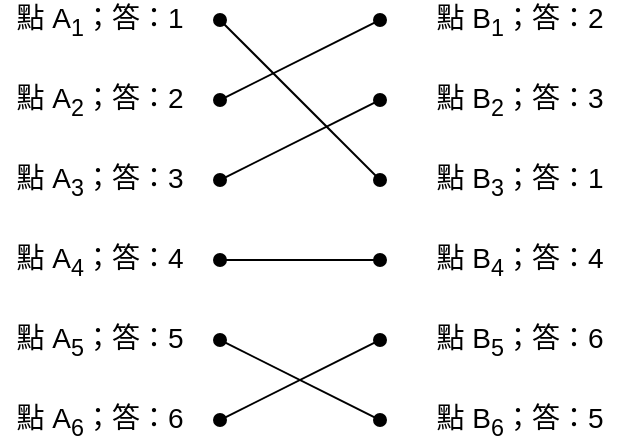 <mxfile version="12.6.6" type="google"><diagram id="uwASiO16FKeKLolzzOz4" name="第1頁"><mxGraphModel dx="716" dy="378" grid="1" gridSize="10" guides="1" tooltips="1" connect="1" arrows="1" fold="1" page="1" pageScale="1" pageWidth="850" pageHeight="1100" math="0" shadow="0"><root><mxCell id="0"/><mxCell id="1" parent="0"/><mxCell id="J35Ce5vLHMilJ42mG8Xv-1" value="" style="endArrow=oval;html=1;startArrow=oval;startFill=1;endFill=1;" edge="1" parent="1"><mxGeometry width="50" height="50" relative="1" as="geometry"><mxPoint x="240" y="120" as="sourcePoint"/><mxPoint x="320" y="200" as="targetPoint"/></mxGeometry></mxCell><mxCell id="J35Ce5vLHMilJ42mG8Xv-2" value="" style="endArrow=oval;html=1;startArrow=oval;startFill=1;endFill=1;" edge="1" parent="1"><mxGeometry width="50" height="50" relative="1" as="geometry"><mxPoint x="240" y="160" as="sourcePoint"/><mxPoint x="320" y="120" as="targetPoint"/></mxGeometry></mxCell><mxCell id="J35Ce5vLHMilJ42mG8Xv-3" value="" style="endArrow=oval;html=1;startArrow=oval;startFill=1;endFill=1;" edge="1" parent="1"><mxGeometry width="50" height="50" relative="1" as="geometry"><mxPoint x="240" y="200" as="sourcePoint"/><mxPoint x="320" y="160" as="targetPoint"/></mxGeometry></mxCell><mxCell id="J35Ce5vLHMilJ42mG8Xv-4" value="" style="endArrow=oval;html=1;startArrow=oval;startFill=1;endFill=1;" edge="1" parent="1"><mxGeometry width="50" height="50" relative="1" as="geometry"><mxPoint x="240" y="240" as="sourcePoint"/><mxPoint x="320" y="240" as="targetPoint"/></mxGeometry></mxCell><mxCell id="J35Ce5vLHMilJ42mG8Xv-5" value="" style="endArrow=oval;html=1;startArrow=oval;startFill=1;endFill=1;" edge="1" parent="1"><mxGeometry width="50" height="50" relative="1" as="geometry"><mxPoint x="240" y="280" as="sourcePoint"/><mxPoint x="320" y="320" as="targetPoint"/></mxGeometry></mxCell><mxCell id="J35Ce5vLHMilJ42mG8Xv-6" value="" style="endArrow=oval;html=1;startArrow=oval;startFill=1;endFill=1;" edge="1" parent="1"><mxGeometry width="50" height="50" relative="1" as="geometry"><mxPoint x="240" y="320" as="sourcePoint"/><mxPoint x="320" y="280" as="targetPoint"/></mxGeometry></mxCell><mxCell id="J35Ce5vLHMilJ42mG8Xv-7" value="&lt;font style=&quot;font-size: 14px&quot;&gt;點 A&lt;sub&gt;1&lt;/sub&gt;；答：1&lt;/font&gt;" style="text;html=1;strokeColor=none;fillColor=none;align=center;verticalAlign=middle;whiteSpace=wrap;rounded=0;" vertex="1" parent="1"><mxGeometry x="130" y="110" width="100" height="20" as="geometry"/></mxCell><mxCell id="J35Ce5vLHMilJ42mG8Xv-8" value="&lt;font style=&quot;font-size: 14px&quot;&gt;點 A&lt;sub&gt;2&lt;/sub&gt;；答：2&lt;/font&gt;" style="text;html=1;strokeColor=none;fillColor=none;align=center;verticalAlign=middle;whiteSpace=wrap;rounded=0;" vertex="1" parent="1"><mxGeometry x="130" y="150" width="100" height="20" as="geometry"/></mxCell><mxCell id="J35Ce5vLHMilJ42mG8Xv-9" value="&lt;font style=&quot;font-size: 14px&quot;&gt;點 A&lt;sub&gt;3&lt;/sub&gt;；答：3&lt;/font&gt;" style="text;html=1;strokeColor=none;fillColor=none;align=center;verticalAlign=middle;whiteSpace=wrap;rounded=0;" vertex="1" parent="1"><mxGeometry x="130" y="190" width="100" height="20" as="geometry"/></mxCell><mxCell id="J35Ce5vLHMilJ42mG8Xv-10" value="&lt;font style=&quot;font-size: 14px&quot;&gt;點 A&lt;sub&gt;4&lt;/sub&gt;；答：4&lt;/font&gt;" style="text;html=1;strokeColor=none;fillColor=none;align=center;verticalAlign=middle;whiteSpace=wrap;rounded=0;" vertex="1" parent="1"><mxGeometry x="130" y="230" width="100" height="20" as="geometry"/></mxCell><mxCell id="J35Ce5vLHMilJ42mG8Xv-11" value="&lt;font style=&quot;font-size: 14px&quot;&gt;點 A&lt;sub&gt;5&lt;/sub&gt;；答：5&lt;/font&gt;" style="text;html=1;strokeColor=none;fillColor=none;align=center;verticalAlign=middle;whiteSpace=wrap;rounded=0;" vertex="1" parent="1"><mxGeometry x="130" y="270" width="100" height="20" as="geometry"/></mxCell><mxCell id="J35Ce5vLHMilJ42mG8Xv-12" value="&lt;font style=&quot;font-size: 14px&quot;&gt;點 A&lt;sub&gt;6&lt;/sub&gt;；答：6&lt;/font&gt;" style="text;html=1;strokeColor=none;fillColor=none;align=center;verticalAlign=middle;whiteSpace=wrap;rounded=0;" vertex="1" parent="1"><mxGeometry x="130" y="310" width="100" height="20" as="geometry"/></mxCell><mxCell id="J35Ce5vLHMilJ42mG8Xv-13" value="&lt;font style=&quot;font-size: 14px&quot;&gt;點 B&lt;sub&gt;1&lt;/sub&gt;；答：2&lt;/font&gt;" style="text;html=1;strokeColor=none;fillColor=none;align=center;verticalAlign=middle;whiteSpace=wrap;rounded=0;" vertex="1" parent="1"><mxGeometry x="340" y="110" width="100" height="20" as="geometry"/></mxCell><mxCell id="J35Ce5vLHMilJ42mG8Xv-14" value="&lt;font style=&quot;font-size: 14px&quot;&gt;點 B&lt;sub&gt;2&lt;/sub&gt;；答：3&lt;/font&gt;" style="text;html=1;strokeColor=none;fillColor=none;align=center;verticalAlign=middle;whiteSpace=wrap;rounded=0;" vertex="1" parent="1"><mxGeometry x="340" y="150" width="100" height="20" as="geometry"/></mxCell><mxCell id="J35Ce5vLHMilJ42mG8Xv-15" value="&lt;font style=&quot;font-size: 14px&quot;&gt;點 B&lt;sub&gt;3&lt;/sub&gt;；答：1&lt;/font&gt;" style="text;html=1;strokeColor=none;fillColor=none;align=center;verticalAlign=middle;whiteSpace=wrap;rounded=0;" vertex="1" parent="1"><mxGeometry x="340" y="190" width="100" height="20" as="geometry"/></mxCell><mxCell id="J35Ce5vLHMilJ42mG8Xv-16" value="&lt;font style=&quot;font-size: 14px&quot;&gt;點 B&lt;sub&gt;4&lt;/sub&gt;；答：4&lt;/font&gt;" style="text;html=1;strokeColor=none;fillColor=none;align=center;verticalAlign=middle;whiteSpace=wrap;rounded=0;" vertex="1" parent="1"><mxGeometry x="340" y="230" width="100" height="20" as="geometry"/></mxCell><mxCell id="J35Ce5vLHMilJ42mG8Xv-17" value="&lt;font style=&quot;font-size: 14px&quot;&gt;點 B&lt;sub&gt;5&lt;/sub&gt;；答：6&lt;/font&gt;" style="text;html=1;strokeColor=none;fillColor=none;align=center;verticalAlign=middle;whiteSpace=wrap;rounded=0;" vertex="1" parent="1"><mxGeometry x="340" y="270" width="100" height="20" as="geometry"/></mxCell><mxCell id="J35Ce5vLHMilJ42mG8Xv-18" value="&lt;font style=&quot;font-size: 14px&quot;&gt;點 B&lt;sub&gt;6&lt;/sub&gt;；答：5&lt;/font&gt;" style="text;html=1;strokeColor=none;fillColor=none;align=center;verticalAlign=middle;whiteSpace=wrap;rounded=0;" vertex="1" parent="1"><mxGeometry x="340" y="310" width="100" height="20" as="geometry"/></mxCell></root></mxGraphModel></diagram></mxfile>
